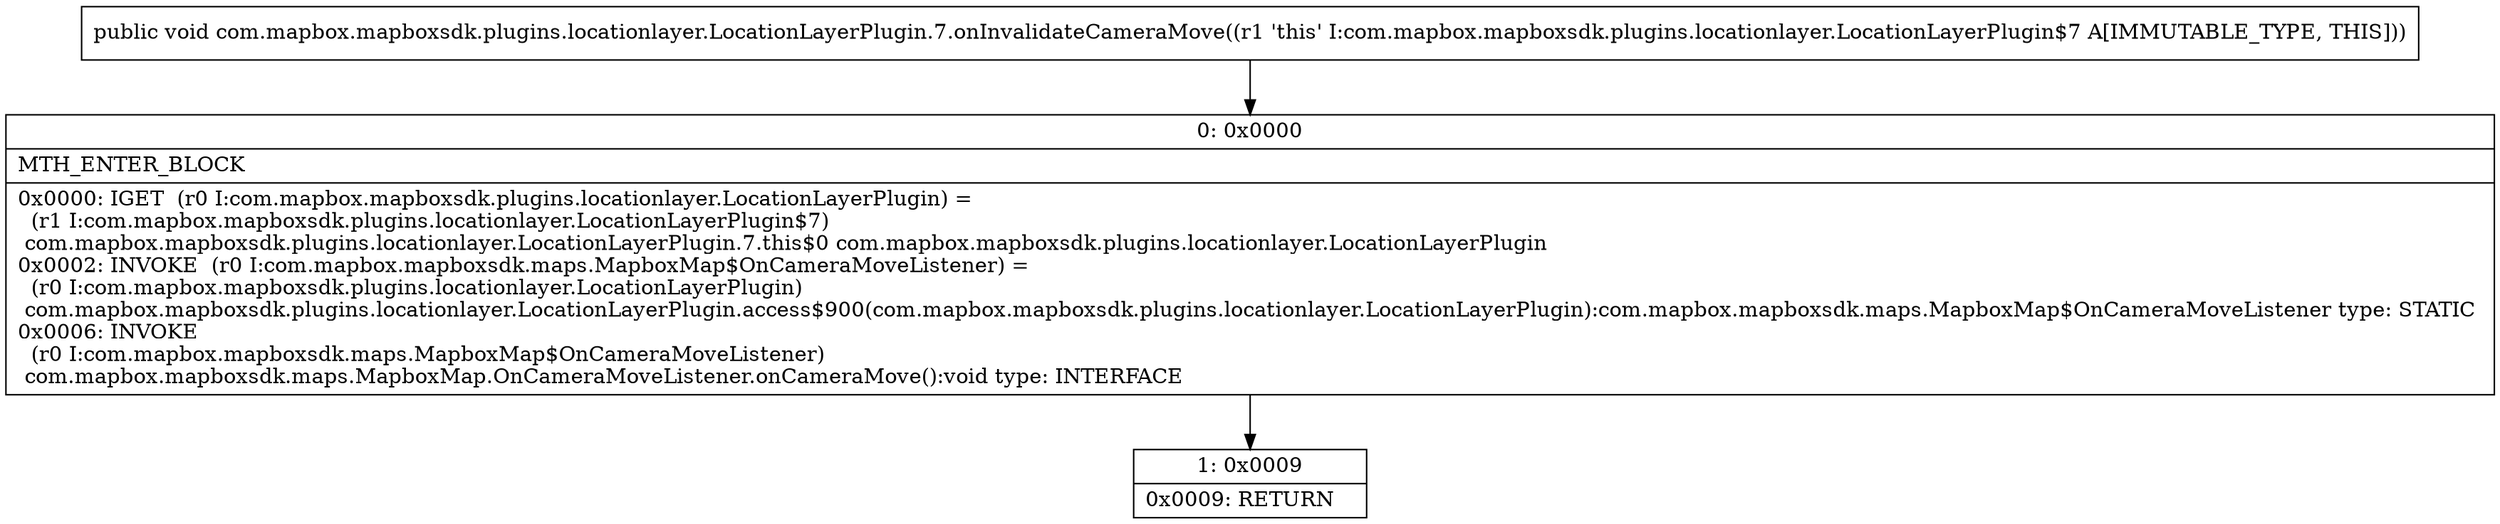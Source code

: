 digraph "CFG forcom.mapbox.mapboxsdk.plugins.locationlayer.LocationLayerPlugin.7.onInvalidateCameraMove()V" {
Node_0 [shape=record,label="{0\:\ 0x0000|MTH_ENTER_BLOCK\l|0x0000: IGET  (r0 I:com.mapbox.mapboxsdk.plugins.locationlayer.LocationLayerPlugin) = \l  (r1 I:com.mapbox.mapboxsdk.plugins.locationlayer.LocationLayerPlugin$7)\l com.mapbox.mapboxsdk.plugins.locationlayer.LocationLayerPlugin.7.this$0 com.mapbox.mapboxsdk.plugins.locationlayer.LocationLayerPlugin \l0x0002: INVOKE  (r0 I:com.mapbox.mapboxsdk.maps.MapboxMap$OnCameraMoveListener) = \l  (r0 I:com.mapbox.mapboxsdk.plugins.locationlayer.LocationLayerPlugin)\l com.mapbox.mapboxsdk.plugins.locationlayer.LocationLayerPlugin.access$900(com.mapbox.mapboxsdk.plugins.locationlayer.LocationLayerPlugin):com.mapbox.mapboxsdk.maps.MapboxMap$OnCameraMoveListener type: STATIC \l0x0006: INVOKE  \l  (r0 I:com.mapbox.mapboxsdk.maps.MapboxMap$OnCameraMoveListener)\l com.mapbox.mapboxsdk.maps.MapboxMap.OnCameraMoveListener.onCameraMove():void type: INTERFACE \l}"];
Node_1 [shape=record,label="{1\:\ 0x0009|0x0009: RETURN   \l}"];
MethodNode[shape=record,label="{public void com.mapbox.mapboxsdk.plugins.locationlayer.LocationLayerPlugin.7.onInvalidateCameraMove((r1 'this' I:com.mapbox.mapboxsdk.plugins.locationlayer.LocationLayerPlugin$7 A[IMMUTABLE_TYPE, THIS])) }"];
MethodNode -> Node_0;
Node_0 -> Node_1;
}


